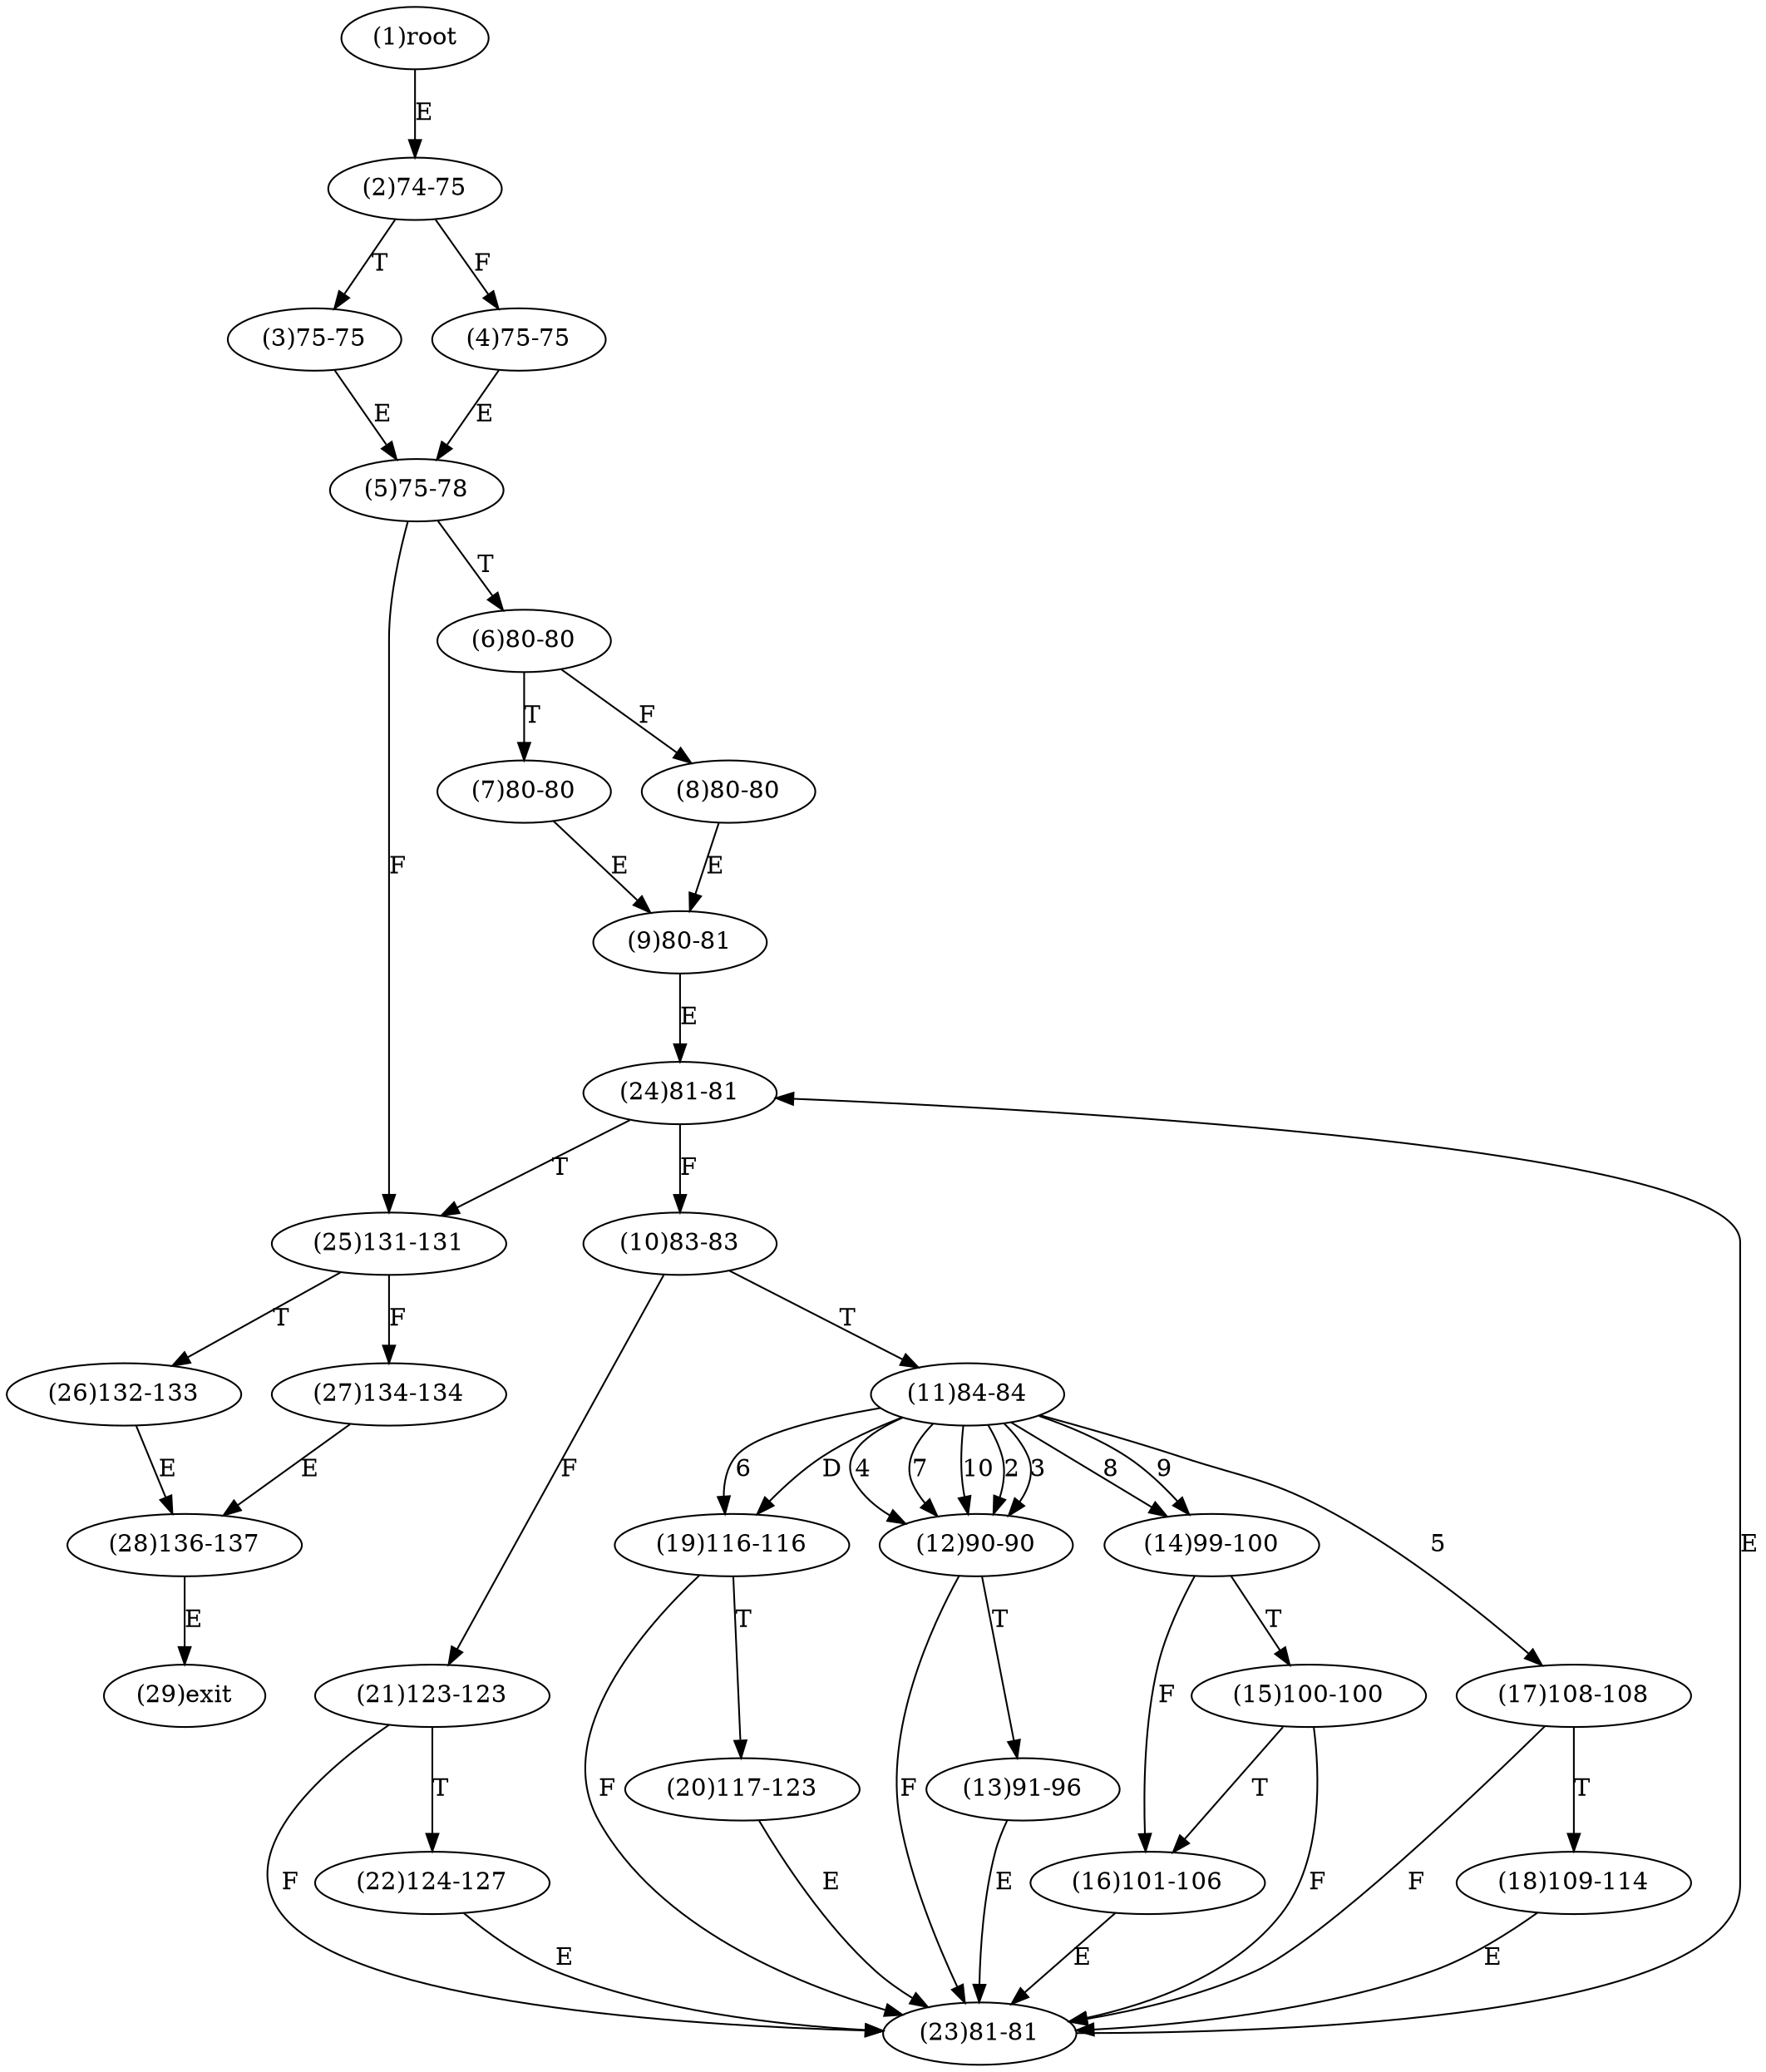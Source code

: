 digraph "" { 
1[ label="(1)root"];
2[ label="(2)74-75"];
3[ label="(3)75-75"];
4[ label="(4)75-75"];
5[ label="(5)75-78"];
6[ label="(6)80-80"];
7[ label="(7)80-80"];
8[ label="(8)80-80"];
9[ label="(9)80-81"];
10[ label="(10)83-83"];
11[ label="(11)84-84"];
12[ label="(12)90-90"];
13[ label="(13)91-96"];
14[ label="(14)99-100"];
15[ label="(15)100-100"];
17[ label="(17)108-108"];
16[ label="(16)101-106"];
19[ label="(19)116-116"];
18[ label="(18)109-114"];
21[ label="(21)123-123"];
20[ label="(20)117-123"];
23[ label="(23)81-81"];
22[ label="(22)124-127"];
25[ label="(25)131-131"];
24[ label="(24)81-81"];
27[ label="(27)134-134"];
26[ label="(26)132-133"];
29[ label="(29)exit"];
28[ label="(28)136-137"];
1->2[ label="E"];
2->4[ label="F"];
2->3[ label="T"];
3->5[ label="E"];
4->5[ label="E"];
5->25[ label="F"];
5->6[ label="T"];
6->8[ label="F"];
6->7[ label="T"];
7->9[ label="E"];
8->9[ label="E"];
9->24[ label="E"];
10->21[ label="F"];
10->11[ label="T"];
11->12[ label="2"];
11->12[ label="3"];
11->12[ label="4"];
11->17[ label="5"];
11->19[ label="6"];
11->12[ label="7"];
11->14[ label="8"];
11->14[ label="9"];
11->12[ label="10"];
11->19[ label="D"];
12->23[ label="F"];
12->13[ label="T"];
13->23[ label="E"];
14->16[ label="F"];
14->15[ label="T"];
15->23[ label="F"];
15->16[ label="T"];
16->23[ label="E"];
17->23[ label="F"];
17->18[ label="T"];
18->23[ label="E"];
19->23[ label="F"];
19->20[ label="T"];
20->23[ label="E"];
21->23[ label="F"];
21->22[ label="T"];
22->23[ label="E"];
23->24[ label="E"];
24->10[ label="F"];
24->25[ label="T"];
25->27[ label="F"];
25->26[ label="T"];
26->28[ label="E"];
27->28[ label="E"];
28->29[ label="E"];
}